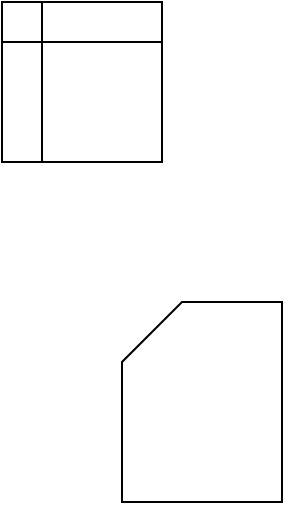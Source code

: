 <mxfile version="15.1.2" type="github">
  <diagram id="gQBLZU0oueOdWxMo8oU6" name="Sayfa -1">
    <mxGraphModel dx="868" dy="482" grid="1" gridSize="10" guides="1" tooltips="1" connect="1" arrows="1" fold="1" page="1" pageScale="1" pageWidth="827" pageHeight="1169" math="0" shadow="0">
      <root>
        <mxCell id="0" />
        <mxCell id="1" parent="0" />
        <mxCell id="k1XB5njZqibzSjdruY0v-1" value="" style="shape=card;whiteSpace=wrap;html=1;" vertex="1" parent="1">
          <mxGeometry x="240" y="270" width="80" height="100" as="geometry" />
        </mxCell>
        <mxCell id="k1XB5njZqibzSjdruY0v-2" value="" style="shape=internalStorage;whiteSpace=wrap;html=1;backgroundOutline=1;" vertex="1" parent="1">
          <mxGeometry x="180" y="120" width="80" height="80" as="geometry" />
        </mxCell>
      </root>
    </mxGraphModel>
  </diagram>
</mxfile>
